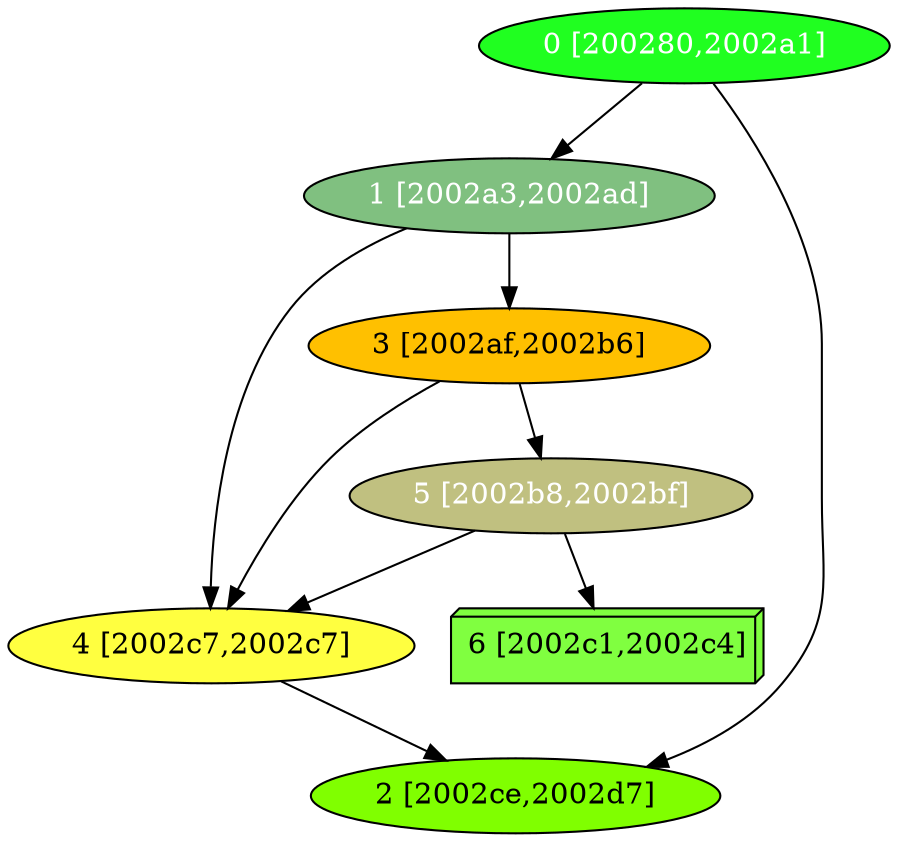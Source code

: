 diGraph libnss3{
	libnss3_0  [style=filled fillcolor="#20FF20" fontcolor="#ffffff" shape=oval label="0 [200280,2002a1]"]
	libnss3_1  [style=filled fillcolor="#80C080" fontcolor="#ffffff" shape=oval label="1 [2002a3,2002ad]"]
	libnss3_2  [style=filled fillcolor="#80FF00" fontcolor="#000000" shape=oval label="2 [2002ce,2002d7]"]
	libnss3_3  [style=filled fillcolor="#FFC000" fontcolor="#000000" shape=oval label="3 [2002af,2002b6]"]
	libnss3_4  [style=filled fillcolor="#FFFF40" fontcolor="#000000" shape=oval label="4 [2002c7,2002c7]"]
	libnss3_5  [style=filled fillcolor="#C0C080" fontcolor="#ffffff" shape=oval label="5 [2002b8,2002bf]"]
	libnss3_6  [style=filled fillcolor="#80FF40" fontcolor="#000000" shape=box3d label="6 [2002c1,2002c4]"]

	libnss3_0 -> libnss3_1
	libnss3_0 -> libnss3_2
	libnss3_1 -> libnss3_3
	libnss3_1 -> libnss3_4
	libnss3_3 -> libnss3_4
	libnss3_3 -> libnss3_5
	libnss3_4 -> libnss3_2
	libnss3_5 -> libnss3_4
	libnss3_5 -> libnss3_6
}